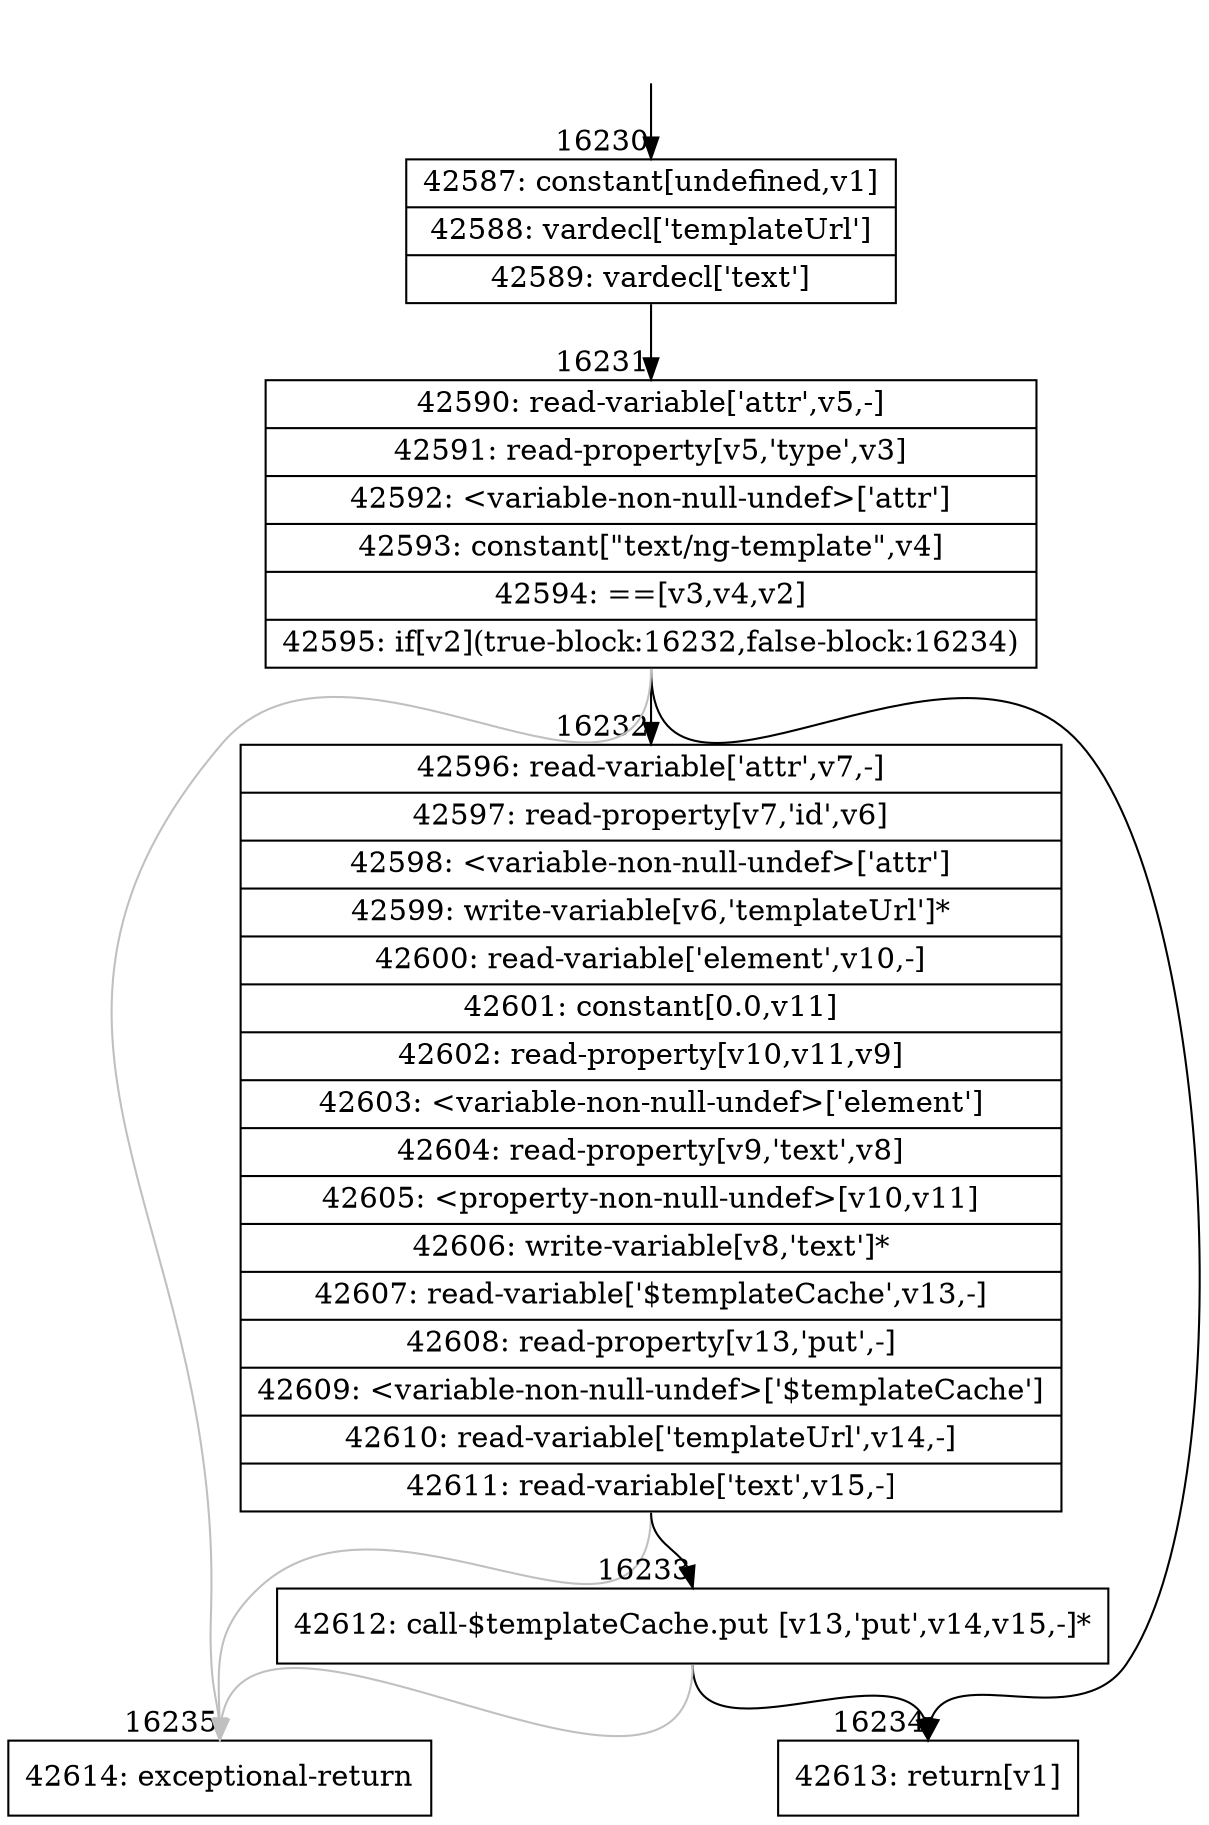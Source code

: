 digraph {
rankdir="TD"
BB_entry1306[shape=none,label=""];
BB_entry1306 -> BB16230 [tailport=s, headport=n, headlabel="    16230"]
BB16230 [shape=record label="{42587: constant[undefined,v1]|42588: vardecl['templateUrl']|42589: vardecl['text']}" ] 
BB16230 -> BB16231 [tailport=s, headport=n, headlabel="      16231"]
BB16231 [shape=record label="{42590: read-variable['attr',v5,-]|42591: read-property[v5,'type',v3]|42592: \<variable-non-null-undef\>['attr']|42593: constant[\"text/ng-template\",v4]|42594: ==[v3,v4,v2]|42595: if[v2](true-block:16232,false-block:16234)}" ] 
BB16231 -> BB16232 [tailport=s, headport=n, headlabel="      16232"]
BB16231 -> BB16234 [tailport=s, headport=n, headlabel="      16234"]
BB16231 -> BB16235 [tailport=s, headport=n, color=gray, headlabel="      16235"]
BB16232 [shape=record label="{42596: read-variable['attr',v7,-]|42597: read-property[v7,'id',v6]|42598: \<variable-non-null-undef\>['attr']|42599: write-variable[v6,'templateUrl']*|42600: read-variable['element',v10,-]|42601: constant[0.0,v11]|42602: read-property[v10,v11,v9]|42603: \<variable-non-null-undef\>['element']|42604: read-property[v9,'text',v8]|42605: \<property-non-null-undef\>[v10,v11]|42606: write-variable[v8,'text']*|42607: read-variable['$templateCache',v13,-]|42608: read-property[v13,'put',-]|42609: \<variable-non-null-undef\>['$templateCache']|42610: read-variable['templateUrl',v14,-]|42611: read-variable['text',v15,-]}" ] 
BB16232 -> BB16233 [tailport=s, headport=n, headlabel="      16233"]
BB16232 -> BB16235 [tailport=s, headport=n, color=gray]
BB16233 [shape=record label="{42612: call-$templateCache.put [v13,'put',v14,v15,-]*}" ] 
BB16233 -> BB16234 [tailport=s, headport=n]
BB16233 -> BB16235 [tailport=s, headport=n, color=gray]
BB16234 [shape=record label="{42613: return[v1]}" ] 
BB16235 [shape=record label="{42614: exceptional-return}" ] 
//#$~ 27929
}

